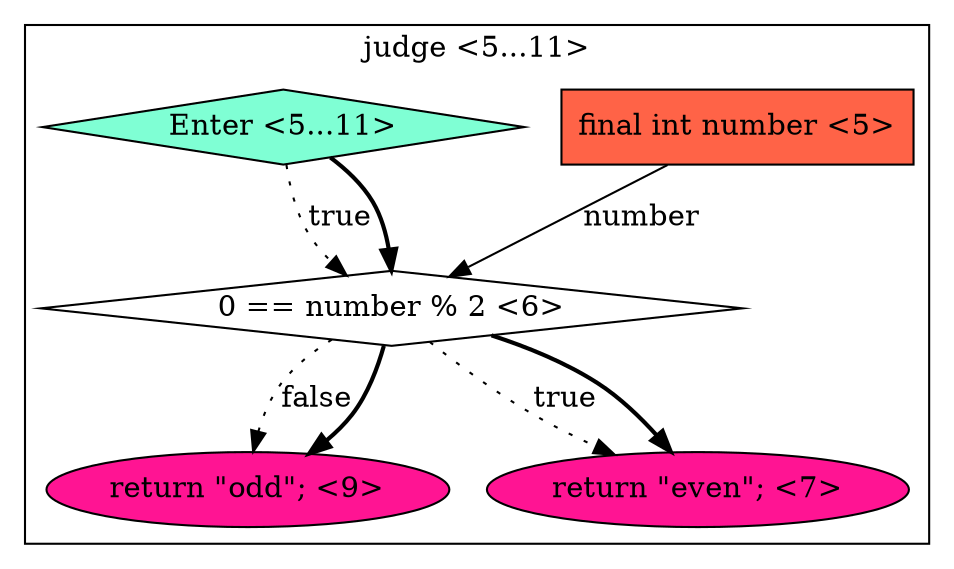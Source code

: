 digraph {
subgraph cluster0 {
label = "judge <5...11>";
0.0 [style = filled, label = "final int number <5>", fillcolor = tomato, shape = box];
0.1 [style = filled, label = "0 == number % 2 <6>", fillcolor = white, shape = diamond];
0.4 [style = filled, label = "Enter <5...11>", fillcolor = aquamarine, shape = diamond];
0.3 [style = filled, label = "return \"odd\"; <9>", fillcolor = deeppink, shape = ellipse];
0.2 [style = filled, label = "return \"even\"; <7>", fillcolor = deeppink, shape = ellipse];
0.0 -> 0.1 [style = solid, label="number"];
0.1 -> 0.2 [style = dotted, label="true"];
0.1 -> 0.2 [style = bold, label=""];
0.1 -> 0.3 [style = dotted, label="false"];
0.1 -> 0.3 [style = bold, label=""];
0.4 -> 0.1 [style = dotted, label="true"];
0.4 -> 0.1 [style = bold, label=""];
}
}